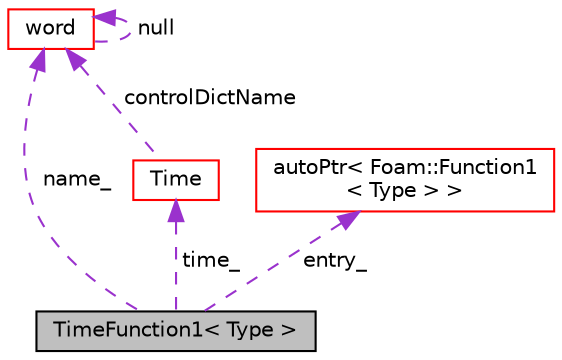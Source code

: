 digraph "TimeFunction1&lt; Type &gt;"
{
  bgcolor="transparent";
  edge [fontname="Helvetica",fontsize="10",labelfontname="Helvetica",labelfontsize="10"];
  node [fontname="Helvetica",fontsize="10",shape=record];
  Node1 [label="TimeFunction1\< Type \>",height=0.2,width=0.4,color="black", fillcolor="grey75", style="filled", fontcolor="black"];
  Node2 -> Node1 [dir="back",color="darkorchid3",fontsize="10",style="dashed",label=" time_" ,fontname="Helvetica"];
  Node2 [label="Time",height=0.2,width=0.4,color="red",URL="$a02699.html",tooltip="Class to control time during OpenFOAM simulations that is also the top-level objectRegistry. "];
  Node3 -> Node2 [dir="back",color="darkorchid3",fontsize="10",style="dashed",label=" controlDictName" ,fontname="Helvetica"];
  Node3 [label="word",height=0.2,width=0.4,color="red",URL="$a02987.html",tooltip="A class for handling words, derived from string. "];
  Node3 -> Node3 [dir="back",color="darkorchid3",fontsize="10",style="dashed",label=" null" ,fontname="Helvetica"];
  Node3 -> Node1 [dir="back",color="darkorchid3",fontsize="10",style="dashed",label=" name_" ,fontname="Helvetica"];
  Node4 -> Node1 [dir="back",color="darkorchid3",fontsize="10",style="dashed",label=" entry_" ,fontname="Helvetica"];
  Node4 [label="autoPtr\< Foam::Function1\l\< Type \> \>",height=0.2,width=0.4,color="red",URL="$a00085.html"];
}
